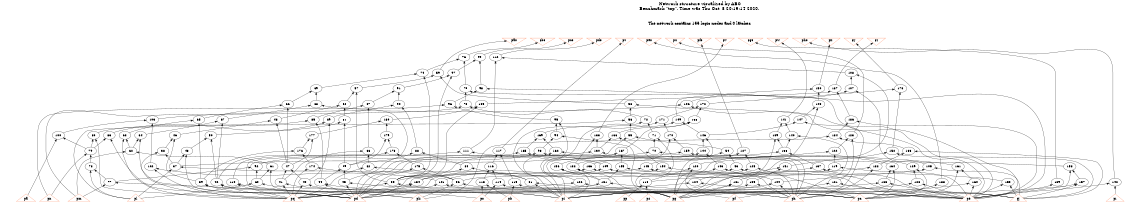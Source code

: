 # Network structure generated by ABC

digraph network {
size = "7.5,10";
center = true;
edge [dir = back];

{
  node [shape = plaintext];
  edge [style = invis];
  LevelTitle1 [label=""];
  LevelTitle2 [label=""];
  Level10 [label = ""];
  Level9 [label = ""];
  Level8 [label = ""];
  Level7 [label = ""];
  Level6 [label = ""];
  Level5 [label = ""];
  Level4 [label = ""];
  Level3 [label = ""];
  Level2 [label = ""];
  Level1 [label = ""];
  Level0 [label = ""];
  LevelTitle1 ->  LevelTitle2 ->  Level10 ->  Level9 ->  Level8 ->  Level7 ->  Level6 ->  Level5 ->  Level4 ->  Level3 ->  Level2 ->  Level1 ->  Level0;
}

{
  rank = same;
  LevelTitle1;
  title1 [shape=plaintext,
          fontsize=20,
          fontname = "Times-Roman",
          label="Network structure visualized by ABC\nBenchmark \"top\". Time was Thu Oct  8 20:19:14 2020. "
         ];
}

{
  rank = same;
  LevelTitle2;
  title2 [shape=plaintext,
          fontsize=18,
          fontname = "Times-Roman",
          label="The network contains 155 logic nodes and 0 latches.\n"
         ];
}

{
  rank = same;
  Level10;
  Node20 [label = "pa0", shape = invtriangle, color = coral, fillcolor = coral];
  Node21 [label = "pb0", shape = invtriangle, color = coral, fillcolor = coral];
  Node22 [label = "pc0", shape = invtriangle, color = coral, fillcolor = coral];
  Node23 [label = "pd0", shape = invtriangle, color = coral, fillcolor = coral];
  Node24 [label = "pt", shape = invtriangle, color = coral, fillcolor = coral];
  Node25 [label = "pe0", shape = invtriangle, color = coral, fillcolor = coral];
  Node26 [label = "pu", shape = invtriangle, color = coral, fillcolor = coral];
  Node27 [label = "pf0", shape = invtriangle, color = coral, fillcolor = coral];
  Node28 [label = "pv", shape = invtriangle, color = coral, fillcolor = coral];
  Node29 [label = "pg0", shape = invtriangle, color = coral, fillcolor = coral];
  Node30 [label = "pw", shape = invtriangle, color = coral, fillcolor = coral];
  Node31 [label = "ph0", shape = invtriangle, color = coral, fillcolor = coral];
  Node32 [label = "px", shape = invtriangle, color = coral, fillcolor = coral];
  Node33 [label = "py", shape = invtriangle, color = coral, fillcolor = coral];
  Node34 [label = "pz", shape = invtriangle, color = coral, fillcolor = coral];
}

{
  rank = same;
  Level9;
  Node76 [label = "76\n", shape = ellipse];
  Node99 [label = "99\n", shape = ellipse];
  Node112 [label = "112\n", shape = ellipse];
}

{
  rank = same;
  Level8;
  Node59 [label = "59\n", shape = ellipse];
  Node74 [label = "74\n", shape = ellipse];
  Node97 [label = "97\n", shape = ellipse];
  Node108 [label = "108\n", shape = ellipse];
}

{
  rank = same;
  Level7;
  Node57 [label = "57\n", shape = ellipse];
  Node69 [label = "69\n", shape = ellipse];
  Node75 [label = "75\n", shape = ellipse];
  Node91 [label = "91\n", shape = ellipse];
  Node98 [label = "98\n", shape = ellipse];
  Node107 [label = "107\n", shape = ellipse];
  Node150 [label = "150\n", shape = ellipse];
  Node173 [label = "173\n", shape = ellipse];
  Node187 [label = "187\n", shape = ellipse];
}

{
  rank = same;
  Level6;
  Node52 [label = "52\n", shape = ellipse];
  Node58 [label = "58\n", shape = ellipse];
  Node66 [label = "66\n", shape = ellipse];
  Node68 [label = "68\n", shape = ellipse];
  Node73 [label = "73\n", shape = ellipse];
  Node87 [label = "87\n", shape = ellipse];
  Node90 [label = "90\n", shape = ellipse];
  Node96 [label = "96\n", shape = ellipse];
  Node106 [label = "106\n", shape = ellipse];
  Node148 [label = "148\n", shape = ellipse];
  Node172 [label = "172\n", shape = ellipse];
  Node185 [label = "185\n", shape = ellipse];
}

{
  rank = same;
  Level5;
  Node48 [label = "48\n", shape = ellipse];
  Node51 [label = "51\n", shape = ellipse];
  Node56 [label = "56\n", shape = ellipse];
  Node65 [label = "65\n", shape = ellipse];
  Node67 [label = "67\n", shape = ellipse];
  Node72 [label = "72\n", shape = ellipse];
  Node85 [label = "85\n", shape = ellipse];
  Node89 [label = "89\n", shape = ellipse];
  Node95 [label = "95\n", shape = ellipse];
  Node103 [label = "103\n", shape = ellipse];
  Node141 [label = "141\n", shape = ellipse];
  Node147 [label = "147\n", shape = ellipse];
  Node149 [label = "149\n", shape = ellipse];
  Node168 [label = "168\n", shape = ellipse];
  Node171 [label = "171\n", shape = ellipse];
  Node180 [label = "180\n", shape = ellipse];
  Node186 [label = "186\n", shape = ellipse];
}

{
  rank = same;
  Level4;
  Node46 [label = "46\n", shape = ellipse];
  Node50 [label = "50\n", shape = ellipse];
  Node55 [label = "55\n", shape = ellipse];
  Node63 [label = "63\n", shape = ellipse];
  Node64 [label = "64\n", shape = ellipse];
  Node71 [label = "71\n", shape = ellipse];
  Node80 [label = "80\n", shape = ellipse];
  Node83 [label = "83\n", shape = ellipse];
  Node94 [label = "94\n", shape = ellipse];
  Node100 [label = "100\n", shape = ellipse];
  Node123 [label = "123\n", shape = ellipse];
  Node133 [label = "133\n", shape = ellipse];
  Node139 [label = "139\n", shape = ellipse];
  Node140 [label = "140\n", shape = ellipse];
  Node146 [label = "146\n", shape = ellipse];
  Node166 [label = "166\n", shape = ellipse];
  Node169 [label = "169\n", shape = ellipse];
  Node170 [label = "170\n", shape = ellipse];
  Node177 [label = "177\n", shape = ellipse];
  Node179 [label = "179\n", shape = ellipse];
  Node184 [label = "184\n", shape = ellipse];
}

{
  rank = same;
  Level3;
  Node38 [label = "38\n", shape = ellipse];
  Node43 [label = "43\n", shape = ellipse];
  Node54 [label = "54\n", shape = ellipse];
  Node62 [label = "62\n", shape = ellipse];
  Node70 [label = "70\n", shape = ellipse];
  Node79 [label = "79\n", shape = ellipse];
  Node86 [label = "86\n", shape = ellipse];
  Node88 [label = "88\n", shape = ellipse];
  Node93 [label = "93\n", shape = ellipse];
  Node111 [label = "111\n", shape = ellipse];
  Node117 [label = "117\n", shape = ellipse];
  Node122 [label = "122\n", shape = ellipse];
  Node127 [label = "127\n", shape = ellipse];
  Node130 [label = "130\n", shape = ellipse];
  Node138 [label = "138\n", shape = ellipse];
  Node144 [label = "144\n", shape = ellipse];
  Node152 [label = "152\n", shape = ellipse];
  Node159 [label = "159\n", shape = ellipse];
  Node162 [label = "162\n", shape = ellipse];
  Node165 [label = "165\n", shape = ellipse];
  Node167 [label = "167\n", shape = ellipse];
  Node176 [label = "176\n", shape = ellipse];
  Node178 [label = "178\n", shape = ellipse];
  Node183 [label = "183\n", shape = ellipse];
}

{
  rank = same;
  Level2;
  Node37 [label = "37\n", shape = ellipse];
  Node47 [label = "47\n", shape = ellipse];
  Node49 [label = "49\n", shape = ellipse];
  Node53 [label = "53\n", shape = ellipse];
  Node61 [label = "61\n", shape = ellipse];
  Node78 [label = "78\n", shape = ellipse];
  Node82 [label = "82\n", shape = ellipse];
  Node84 [label = "84\n", shape = ellipse];
  Node92 [label = "92\n", shape = ellipse];
  Node102 [label = "102\n", shape = ellipse];
  Node105 [label = "105\n", shape = ellipse];
  Node109 [label = "109\n", shape = ellipse];
  Node116 [label = "116\n", shape = ellipse];
  Node119 [label = "119\n", shape = ellipse];
  Node120 [label = "120\n", shape = ellipse];
  Node125 [label = "125\n", shape = ellipse];
  Node129 [label = "129\n", shape = ellipse];
  Node132 [label = "132\n", shape = ellipse];
  Node136 [label = "136\n", shape = ellipse];
  Node137 [label = "137\n", shape = ellipse];
  Node143 [label = "143\n", shape = ellipse];
  Node145 [label = "145\n", shape = ellipse];
  Node151 [label = "151\n", shape = ellipse];
  Node154 [label = "154\n", shape = ellipse];
  Node155 [label = "155\n", shape = ellipse];
  Node156 [label = "156\n", shape = ellipse];
  Node158 [label = "158\n", shape = ellipse];
  Node161 [label = "161\n", shape = ellipse];
  Node164 [label = "164\n", shape = ellipse];
  Node174 [label = "174\n", shape = ellipse];
  Node175 [label = "175\n", shape = ellipse];
  Node182 [label = "182\n", shape = ellipse];
}

{
  rank = same;
  Level1;
  Node35 [label = "35\n", shape = ellipse];
  Node36 [label = "36\n", shape = ellipse];
  Node39 [label = "39\n", shape = ellipse];
  Node40 [label = "40\n", shape = ellipse];
  Node41 [label = "41\n", shape = ellipse];
  Node42 [label = "42\n", shape = ellipse];
  Node44 [label = "44\n", shape = ellipse];
  Node45 [label = "45\n", shape = ellipse];
  Node60 [label = "60\n", shape = ellipse];
  Node77 [label = "77\n", shape = ellipse];
  Node81 [label = "81\n", shape = ellipse];
  Node101 [label = "101\n", shape = ellipse];
  Node104 [label = "104\n", shape = ellipse];
  Node110 [label = "110\n", shape = ellipse];
  Node113 [label = "113\n", shape = ellipse];
  Node114 [label = "114\n", shape = ellipse];
  Node115 [label = "115\n", shape = ellipse];
  Node118 [label = "118\n", shape = ellipse];
  Node121 [label = "121\n", shape = ellipse];
  Node124 [label = "124\n", shape = ellipse];
  Node126 [label = "126\n", shape = ellipse];
  Node128 [label = "128\n", shape = ellipse];
  Node131 [label = "131\n", shape = ellipse];
  Node134 [label = "134\n", shape = ellipse];
  Node135 [label = "135\n", shape = ellipse];
  Node142 [label = "142\n", shape = ellipse];
  Node153 [label = "153\n", shape = ellipse];
  Node157 [label = "157\n", shape = ellipse];
  Node160 [label = "160\n", shape = ellipse];
  Node163 [label = "163\n", shape = ellipse];
  Node181 [label = "181\n", shape = ellipse];
  Node188 [label = "188\n", shape = ellipse];
  Node189 [label = "189\n", shape = ellipse];
}

{
  rank = same;
  Level0;
  Node1 [label = "pp", shape = triangle, color = coral, fillcolor = coral];
  Node2 [label = "pq", shape = triangle, color = coral, fillcolor = coral];
  Node3 [label = "pr", shape = triangle, color = coral, fillcolor = coral];
  Node4 [label = "ps", shape = triangle, color = coral, fillcolor = coral];
  Node5 [label = "pa", shape = triangle, color = coral, fillcolor = coral];
  Node6 [label = "pb", shape = triangle, color = coral, fillcolor = coral];
  Node7 [label = "pc", shape = triangle, color = coral, fillcolor = coral];
  Node8 [label = "pd", shape = triangle, color = coral, fillcolor = coral];
  Node9 [label = "pe", shape = triangle, color = coral, fillcolor = coral];
  Node10 [label = "pf", shape = triangle, color = coral, fillcolor = coral];
  Node11 [label = "pg", shape = triangle, color = coral, fillcolor = coral];
  Node12 [label = "ph", shape = triangle, color = coral, fillcolor = coral];
  Node13 [label = "pi", shape = triangle, color = coral, fillcolor = coral];
  Node14 [label = "pj", shape = triangle, color = coral, fillcolor = coral];
  Node15 [label = "pk", shape = triangle, color = coral, fillcolor = coral];
  Node16 [label = "pl", shape = triangle, color = coral, fillcolor = coral];
  Node17 [label = "pm", shape = triangle, color = coral, fillcolor = coral];
  Node18 [label = "pn", shape = triangle, color = coral, fillcolor = coral];
  Node19 [label = "po", shape = triangle, color = coral, fillcolor = coral];
}

title1 -> title2 [style = invis];
title2 -> Node20 [style = invis];
title2 -> Node21 [style = invis];
title2 -> Node22 [style = invis];
title2 -> Node23 [style = invis];
title2 -> Node24 [style = invis];
title2 -> Node25 [style = invis];
title2 -> Node26 [style = invis];
title2 -> Node27 [style = invis];
title2 -> Node28 [style = invis];
title2 -> Node29 [style = invis];
title2 -> Node30 [style = invis];
title2 -> Node31 [style = invis];
title2 -> Node32 [style = invis];
title2 -> Node33 [style = invis];
title2 -> Node34 [style = invis];
Node20 -> Node21 [style = invis];
Node21 -> Node22 [style = invis];
Node22 -> Node23 [style = invis];
Node23 -> Node24 [style = invis];
Node24 -> Node25 [style = invis];
Node25 -> Node26 [style = invis];
Node26 -> Node27 [style = invis];
Node27 -> Node28 [style = invis];
Node28 -> Node29 [style = invis];
Node29 -> Node30 [style = invis];
Node30 -> Node31 [style = invis];
Node31 -> Node32 [style = invis];
Node32 -> Node33 [style = invis];
Node33 -> Node34 [style = invis];
Node20 -> Node59 [style = solid];
Node21 -> Node76 [style = solid];
Node22 -> Node99 [style = solid];
Node23 -> Node112 [style = solid];
Node24 -> Node117 [style = solid];
Node25 -> Node188 [style = solid];
Node26 -> Node123 [style = solid];
Node27 -> Node127 [style = solid];
Node28 -> Node133 [style = solid];
Node29 -> Node189 [style = solid];
Node30 -> Node141 [style = solid];
Node31 -> Node142 [style = solid];
Node32 -> Node150 [style = solid];
Node33 -> Node173 [style = solid];
Node34 -> Node187 [style = solid];
Node35 -> Node2 [style = solid];
Node35 -> Node7 [style = solid];
Node36 -> Node14 [style = solid];
Node36 -> Node15 [style = solid];
Node37 -> Node16 [style = solid];
Node37 -> Node36 [style = solid];
Node38 -> Node2 [style = solid];
Node38 -> Node37 [style = solid];
Node39 -> Node8 [style = solid];
Node39 -> Node13 [style = solid];
Node40 -> Node2 [style = solid];
Node40 -> Node12 [style = solid];
Node41 -> Node2 [style = solid];
Node41 -> Node11 [style = solid];
Node42 -> Node2 [style = solid];
Node42 -> Node13 [style = solid];
Node43 -> Node8 [style = solid];
Node43 -> Node37 [style = solid];
Node44 -> Node8 [style = solid];
Node44 -> Node12 [style = solid];
Node45 -> Node8 [style = solid];
Node45 -> Node11 [style = solid];
Node46 -> Node38 [style = solid];
Node46 -> Node39 [style = solid];
Node47 -> Node40 [style = solid];
Node47 -> Node41 [style = solid];
Node48 -> Node46 [style = solid];
Node48 -> Node47 [style = solid];
Node49 -> Node44 [style = solid];
Node49 -> Node45 [style = solid];
Node50 -> Node42 [style = solid];
Node50 -> Node43 [style = solid];
Node51 -> Node49 [style = solid];
Node51 -> Node50 [style = solid];
Node52 -> Node48 [style = solid];
Node52 -> Node51 [style = solid];
Node53 -> Node12 [style = solid];
Node53 -> Node36 [style = solid];
Node54 -> Node11 [style = solid];
Node54 -> Node53 [style = solid];
Node55 -> Node13 [style = solid];
Node55 -> Node54 [style = solid];
Node56 -> Node16 [style = solid];
Node56 -> Node55 [style = solid];
Node57 -> Node35 [style = solid];
Node57 -> Node52 [style = solid];
Node58 -> Node9 [style = solid];
Node58 -> Node56 [style = solid];
Node59 -> Node57 [style = solid];
Node59 -> Node58 [style = solid];
Node60 -> Node14 [style = solid];
Node60 -> Node16 [style = solid];
Node61 -> Node15 [style = solid];
Node61 -> Node60 [style = solid];
Node62 -> Node17 [style = solid];
Node62 -> Node61 [style = solid];
Node63 -> Node2 [style = solid];
Node63 -> Node62 [style = solid];
Node64 -> Node8 [style = solid];
Node64 -> Node62 [style = solid];
Node65 -> Node39 [style = solid];
Node65 -> Node63 [style = solid];
Node66 -> Node47 [style = solid];
Node66 -> Node65 [style = solid];
Node67 -> Node42 [style = solid];
Node67 -> Node64 [style = solid];
Node68 -> Node49 [style = solid];
Node68 -> Node67 [style = solid];
Node69 -> Node66 [style = solid];
Node69 -> Node68 [style = solid];
Node70 -> Node12 [style = solid];
Node70 -> Node37 [style = solid];
Node71 -> Node11 [style = solid];
Node71 -> Node70 [style = solid];
Node72 -> Node13 [style = solid];
Node72 -> Node71 [style = solid];
Node73 -> Node17 [style = solid];
Node73 -> Node72 [style = solid];
Node74 -> Node35 [style = solid];
Node74 -> Node69 [style = solid];
Node75 -> Node9 [style = solid];
Node75 -> Node73 [style = solid];
Node76 -> Node74 [style = solid];
Node76 -> Node75 [style = solid];
Node77 -> Node15 [style = solid];
Node77 -> Node17 [style = solid];
Node78 -> Node16 [style = solid];
Node78 -> Node77 [style = solid];
Node79 -> Node18 [style = solid];
Node79 -> Node78 [style = solid];
Node80 -> Node2 [style = solid];
Node80 -> Node79 [style = solid];
Node81 -> Node13 [style = solid];
Node81 -> Node14 [style = solid];
Node82 -> Node2 [style = solid];
Node82 -> Node81 [style = solid];
Node83 -> Node8 [style = solid];
Node83 -> Node79 [style = solid];
Node84 -> Node8 [style = solid];
Node84 -> Node81 [style = solid];
Node85 -> Node44 [style = solid];
Node85 -> Node80 [style = solid];
Node86 -> Node41 [style = solid];
Node86 -> Node82 [style = solid];
Node87 -> Node85 [style = solid];
Node87 -> Node86 [style = solid];
Node88 -> Node45 [style = solid];
Node88 -> Node84 [style = solid];
Node89 -> Node40 [style = solid];
Node89 -> Node83 [style = solid];
Node90 -> Node88 [style = solid];
Node90 -> Node89 [style = solid];
Node91 -> Node87 [style = solid];
Node91 -> Node90 [style = solid];
Node92 -> Node60 [style = solid];
Node92 -> Node77 [style = solid];
Node93 -> Node12 [style = solid];
Node93 -> Node92 [style = solid];
Node94 -> Node11 [style = solid];
Node94 -> Node93 [style = solid];
Node95 -> Node13 [style = solid];
Node95 -> Node94 [style = solid];
Node96 -> Node18 [style = solid];
Node96 -> Node95 [style = solid];
Node97 -> Node35 [style = solid];
Node97 -> Node91 [style = solid];
Node98 -> Node9 [style = solid];
Node98 -> Node96 [style = solid];
Node99 -> Node97 [style = solid];
Node99 -> Node98 [style = solid];
Node100 -> Node5 [style = solid];
Node100 -> Node79 [style = solid];
Node101 -> Node7 [style = solid];
Node101 -> Node8 [style = solid];
Node102 -> Node2 [style = solid];
Node102 -> Node101 [style = solid];
Node103 -> Node100 [style = solid];
Node103 -> Node102 [style = solid];
Node104 -> Node12 [style = solid];
Node104 -> Node13 [style = solid];
Node105 -> Node14 [style = solid];
Node105 -> Node104 [style = solid];
Node106 -> Node9 [style = solid];
Node106 -> Node103 [style = solid];
Node107 -> Node105 [style = solid];
Node107 -> Node106 [style = solid];
Node108 -> Node11 [style = solid];
Node108 -> Node107 [style = solid];
Node109 -> Node9 [style = solid];
Node109 -> Node101 [style = solid];
Node110 -> Node2 [style = solid];
Node110 -> Node19 [style = solid];
Node111 -> Node109 [style = solid];
Node111 -> Node110 [style = solid];
Node112 -> Node108 [style = solid];
Node112 -> Node111 [style = solid];
Node113 -> Node6 [style = solid];
Node113 -> Node19 [style = solid];
Node114 -> Node7 [style = solid];
Node114 -> Node19 [style = solid];
Node115 -> Node6 [style = solid];
Node115 -> Node7 [style = solid];
Node116 -> Node113 [style = solid];
Node116 -> Node114 [style = solid];
Node117 -> Node115 [style = solid];
Node117 -> Node116 [style = solid];
Node118 -> Node1 [style = solid];
Node118 -> Node4 [style = solid];
Node119 -> Node9 [style = solid];
Node119 -> Node118 [style = solid];
Node120 -> Node10 [style = solid];
Node120 -> Node118 [style = solid];
Node121 -> Node9 [style = solid];
Node121 -> Node10 [style = solid];
Node122 -> Node119 [style = solid];
Node122 -> Node120 [style = solid];
Node123 -> Node121 [style = solid];
Node123 -> Node122 [style = solid];
Node124 -> Node2 [style = solid];
Node124 -> Node9 [style = solid];
Node125 -> Node7 [style = solid];
Node125 -> Node124 [style = solid];
Node126 -> Node8 [style = solid];
Node126 -> Node9 [style = solid];
Node127 -> Node125 [style = solid];
Node127 -> Node126 [style = solid];
Node128 -> Node9 [style = solid];
Node128 -> Node11 [style = solid];
Node129 -> Node7 [style = solid];
Node129 -> Node128 [style = solid];
Node130 -> Node8 [style = solid];
Node130 -> Node129 [style = solid];
Node131 -> Node2 [style = solid];
Node131 -> Node9 [style = solid];
Node132 -> Node11 [style = solid];
Node132 -> Node131 [style = solid];
Node133 -> Node130 [style = solid];
Node133 -> Node132 [style = solid];
Node134 -> Node2 [style = solid];
Node134 -> Node8 [style = solid];
Node135 -> Node11 [style = solid];
Node135 -> Node12 [style = solid];
Node136 -> Node134 [style = solid];
Node136 -> Node135 [style = solid];
Node137 -> Node9 [style = solid];
Node137 -> Node35 [style = solid];
Node138 -> Node136 [style = solid];
Node138 -> Node137 [style = solid];
Node139 -> Node11 [style = solid];
Node139 -> Node138 [style = solid];
Node140 -> Node12 [style = solid];
Node140 -> Node138 [style = solid];
Node141 -> Node139 [style = solid];
Node141 -> Node140 [style = solid];
Node142 -> Node3 [style = solid];
Node142 -> Node9 [style = solid];
Node143 -> Node11 [style = solid];
Node143 -> Node104 [style = solid];
Node144 -> Node35 [style = solid];
Node144 -> Node143 [style = solid];
Node145 -> Node9 [style = solid];
Node145 -> Node134 [style = solid];
Node146 -> Node144 [style = solid];
Node146 -> Node145 [style = solid];
Node147 -> Node12 [style = solid];
Node147 -> Node146 [style = solid];
Node148 -> Node11 [style = solid];
Node148 -> Node147 [style = solid];
Node149 -> Node13 [style = solid];
Node149 -> Node146 [style = solid];
Node150 -> Node148 [style = solid];
Node150 -> Node149 [style = solid];
Node151 -> Node13 [style = solid];
Node151 -> Node135 [style = solid];
Node152 -> Node14 [style = solid];
Node152 -> Node151 [style = solid];
Node153 -> Node9 [style = solid];
Node153 -> Node14 [style = solid];
Node154 -> Node2 [style = solid];
Node154 -> Node153 [style = solid];
Node155 -> Node12 [style = solid];
Node155 -> Node131 [style = solid];
Node156 -> Node13 [style = solid];
Node156 -> Node131 [style = solid];
Node157 -> Node7 [style = solid];
Node157 -> Node14 [style = solid];
Node158 -> Node9 [style = solid];
Node158 -> Node157 [style = solid];
Node159 -> Node8 [style = solid];
Node159 -> Node158 [style = solid];
Node160 -> Node9 [style = solid];
Node160 -> Node12 [style = solid];
Node161 -> Node7 [style = solid];
Node161 -> Node160 [style = solid];
Node162 -> Node8 [style = solid];
Node162 -> Node161 [style = solid];
Node163 -> Node9 [style = solid];
Node163 -> Node13 [style = solid];
Node164 -> Node7 [style = solid];
Node164 -> Node163 [style = solid];
Node165 -> Node8 [style = solid];
Node165 -> Node164 [style = solid];
Node166 -> Node130 [style = solid];
Node166 -> Node154 [style = solid];
Node167 -> Node155 [style = solid];
Node167 -> Node156 [style = solid];
Node168 -> Node166 [style = solid];
Node168 -> Node167 [style = solid];
Node169 -> Node162 [style = solid];
Node169 -> Node165 [style = solid];
Node170 -> Node132 [style = solid];
Node170 -> Node159 [style = solid];
Node171 -> Node169 [style = solid];
Node171 -> Node170 [style = solid];
Node172 -> Node168 [style = solid];
Node172 -> Node171 [style = solid];
Node173 -> Node152 [style = solid];
Node173 -> Node172 [style = solid];
Node174 -> Node2 [style = solid];
Node174 -> Node36 [style = solid];
Node175 -> Node8 [style = solid];
Node175 -> Node36 [style = solid];
Node176 -> Node39 [style = solid];
Node176 -> Node174 [style = solid];
Node177 -> Node47 [style = solid];
Node177 -> Node176 [style = solid];
Node178 -> Node42 [style = solid];
Node178 -> Node175 [style = solid];
Node179 -> Node49 [style = solid];
Node179 -> Node178 [style = solid];
Node180 -> Node177 [style = solid];
Node180 -> Node179 [style = solid];
Node181 -> Node11 [style = solid];
Node181 -> Node13 [style = solid];
Node182 -> Node12 [style = solid];
Node182 -> Node181 [style = solid];
Node183 -> Node14 [style = solid];
Node183 -> Node182 [style = solid];
Node184 -> Node15 [style = solid];
Node184 -> Node183 [style = solid];
Node185 -> Node35 [style = solid];
Node185 -> Node180 [style = solid];
Node186 -> Node9 [style = solid];
Node186 -> Node184 [style = solid];
Node187 -> Node185 [style = solid];
Node187 -> Node186 [style = solid];
Node188 -> Node7 [style = solid];
Node189 -> Node9 [style = solid];
}

